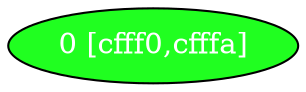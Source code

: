 diGraph libnss3{
	libnss3_0  [style=filled fillcolor="#20FF20" fontcolor="#ffffff" shape=oval label="0 [cfff0,cfffa]"]


}